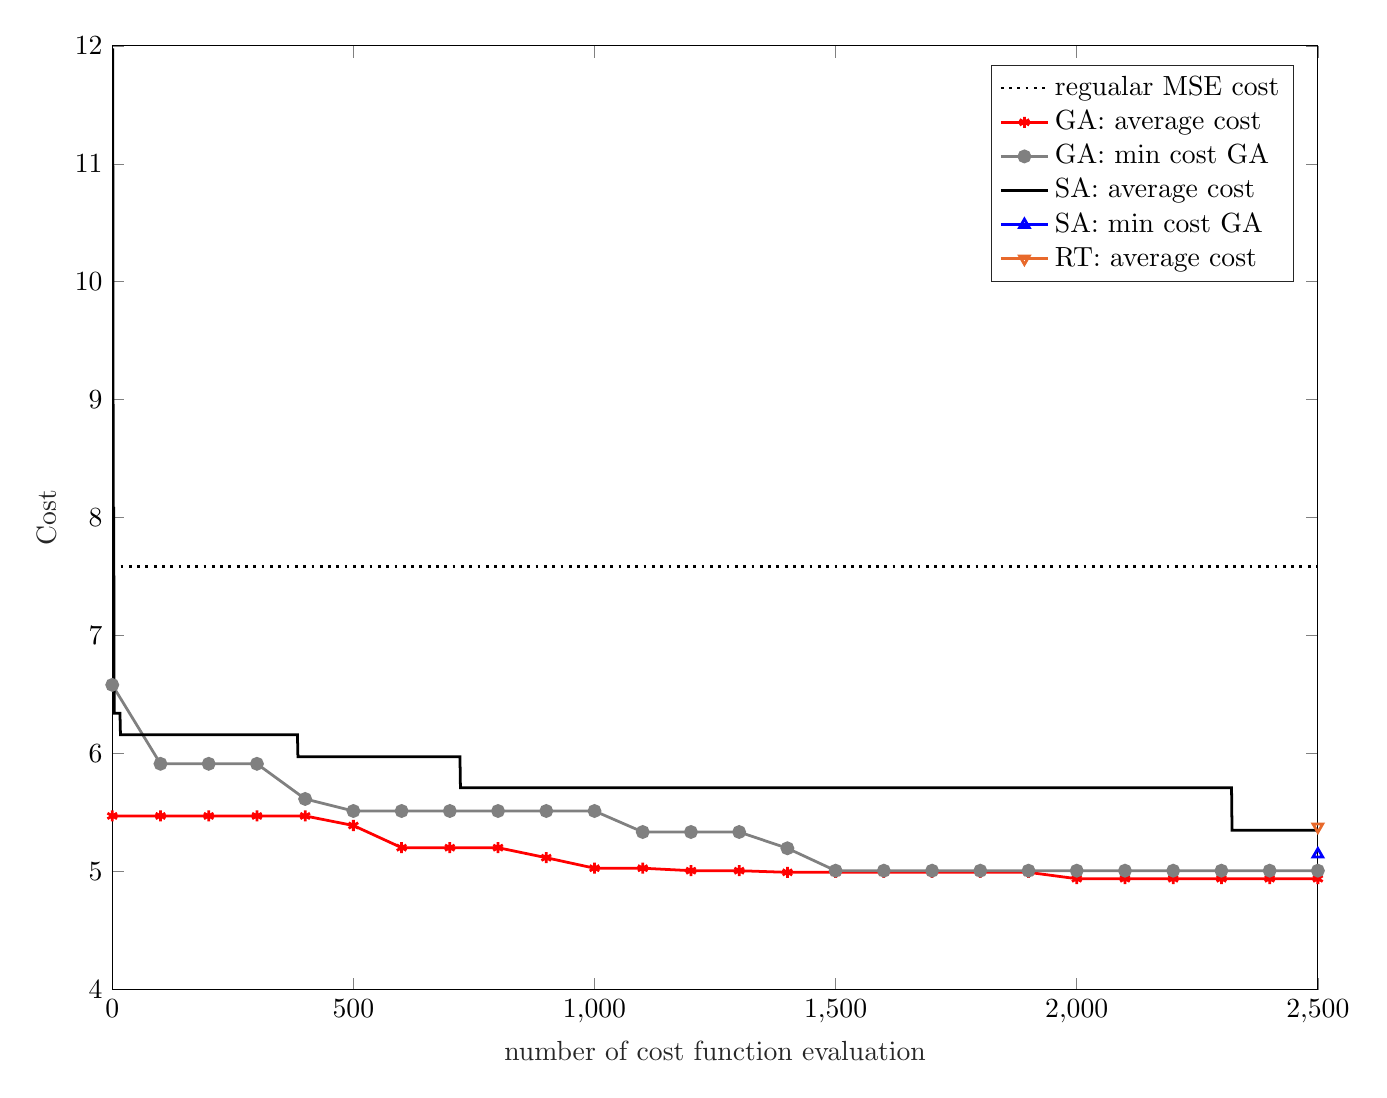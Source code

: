 % This file was created by matlab2tikz.
%
%The latest updates can be retrieved from
%  http://www.mathworks.com/matlabcentral/fileexchange/22022-matlab2tikz-matlab2tikz
%where you can also make suggestions and rate matlab2tikz.
%
\definecolor{mycolor1}{rgb}{0.91,0.41,0.17}%
%
\begin{tikzpicture}

\begin{axis}[%
width=6.028in,
height=4.719in,
at={(1.011in,0.676in)},
scale only axis,
xmin=0,
xmax=2500,
xtick={   0,  500, 1000, 1500, 2000, 2500},
xlabel style={font=\color{white!15!black}},
xlabel={number of cost function evaluation},
ymin=4,
ymax=12,
ylabel style={font=\color{white!15!black}},
ylabel={Cost},
axis background/.style={fill=white},
legend style={legend cell align=left, align=left, draw=white!15!black}
]
\addplot [color=black, dotted, line width=1.0pt]
  table[row sep=crcr]{%
0	7.584\\
100	7.584\\
200	7.584\\
300	7.584\\
400	7.584\\
500	7.584\\
600	7.584\\
700	7.584\\
800	7.584\\
900	7.584\\
1000	7.584\\
1100	7.584\\
1200	7.584\\
1300	7.584\\
1400	7.584\\
1500	7.584\\
1600	7.584\\
1700	7.584\\
1800	7.584\\
1900	7.584\\
2000	7.584\\
2100	7.584\\
2200	7.584\\
2300	7.584\\
2400	7.584\\
2500	7.584\\
};
\addlegendentry{regualar MSE cost}

\addplot [color=red, line width=1.0pt, mark=asterisk, mark options={solid, red}]
  table[row sep=crcr]{%
0	5.472\\
100	5.472\\
200	5.472\\
300	5.472\\
400	5.472\\
500	5.391\\
600	5.203\\
700	5.203\\
800	5.203\\
900	5.118\\
1000	5.029\\
1100	5.029\\
1200	5.008\\
1300	5.008\\
1400	4.994\\
1500	4.994\\
1600	4.994\\
1700	4.994\\
1800	4.994\\
1900	4.994\\
2000	4.94\\
2100	4.94\\
2200	4.94\\
2300	4.94\\
2400	4.94\\
2500	4.94\\
};
\addlegendentry{GA: average cost}

\addplot [color=gray, line width=1.0pt, mark=*, mark options={solid, gray}]
  table[row sep=crcr]{%
0	6.583\\
100	5.914\\
200	5.914\\
300	5.914\\
400	5.616\\
500	5.514\\
600	5.514\\
700	5.514\\
800	5.514\\
900	5.514\\
1000	5.514\\
1100	5.336\\
1200	5.336\\
1300	5.336\\
1400	5.198\\
1500	5.008\\
1600	5.008\\
1700	5.008\\
1800	5.008\\
1900	5.008\\
2000	5.008\\
2100	5.008\\
2200	5.008\\
2300	5.008\\
2400	5.008\\
2500	5.008\\
};
\addlegendentry{GA: min cost GA}

\addplot [color=black, line width=1.0pt]
  table[row sep=crcr]{%
1	11.978\\
2	8.081\\
3	8.081\\
4	6.342\\
5	6.342\\
6	6.342\\
7	6.342\\
8	6.342\\
9	6.342\\
10	6.342\\
11	6.342\\
12	6.342\\
13	6.342\\
14	6.342\\
15	6.342\\
16	6.342\\
17	6.16\\
18	6.16\\
19	6.16\\
20	6.16\\
21	6.16\\
22	6.16\\
23	6.16\\
24	6.16\\
25	6.16\\
26	6.16\\
27	6.16\\
28	6.16\\
29	6.16\\
30	6.16\\
31	6.16\\
32	6.16\\
33	6.16\\
34	6.16\\
35	6.16\\
36	6.16\\
37	6.16\\
38	6.16\\
39	6.16\\
40	6.16\\
41	6.16\\
42	6.16\\
43	6.16\\
44	6.16\\
45	6.16\\
46	6.16\\
47	6.16\\
48	6.16\\
49	6.16\\
50	6.16\\
51	6.16\\
52	6.16\\
53	6.16\\
54	6.16\\
55	6.16\\
56	6.16\\
57	6.16\\
58	6.16\\
59	6.16\\
60	6.16\\
61	6.16\\
62	6.16\\
63	6.16\\
64	6.16\\
65	6.16\\
66	6.16\\
67	6.16\\
68	6.16\\
69	6.16\\
70	6.16\\
71	6.16\\
72	6.16\\
73	6.16\\
74	6.16\\
75	6.16\\
76	6.16\\
77	6.16\\
78	6.16\\
79	6.16\\
80	6.16\\
81	6.16\\
82	6.16\\
83	6.16\\
84	6.16\\
85	6.16\\
86	6.16\\
87	6.16\\
88	6.16\\
89	6.16\\
90	6.16\\
91	6.16\\
92	6.16\\
93	6.16\\
94	6.16\\
95	6.16\\
96	6.16\\
97	6.16\\
98	6.16\\
99	6.16\\
100	6.16\\
101	6.16\\
102	6.16\\
103	6.16\\
104	6.16\\
105	6.16\\
106	6.16\\
107	6.16\\
108	6.16\\
109	6.16\\
110	6.16\\
111	6.16\\
112	6.16\\
113	6.16\\
114	6.16\\
115	6.16\\
116	6.16\\
117	6.16\\
118	6.16\\
119	6.16\\
120	6.16\\
121	6.16\\
122	6.16\\
123	6.16\\
124	6.16\\
125	6.16\\
126	6.16\\
127	6.16\\
128	6.16\\
129	6.16\\
130	6.16\\
131	6.16\\
132	6.16\\
133	6.16\\
134	6.16\\
135	6.16\\
136	6.16\\
137	6.16\\
138	6.16\\
139	6.16\\
140	6.16\\
141	6.16\\
142	6.16\\
143	6.16\\
144	6.16\\
145	6.16\\
146	6.16\\
147	6.16\\
148	6.16\\
149	6.16\\
150	6.16\\
151	6.16\\
152	6.16\\
153	6.16\\
154	6.16\\
155	6.16\\
156	6.16\\
157	6.16\\
158	6.16\\
159	6.16\\
160	6.16\\
161	6.16\\
162	6.16\\
163	6.16\\
164	6.16\\
165	6.16\\
166	6.16\\
167	6.16\\
168	6.16\\
169	6.16\\
170	6.16\\
171	6.16\\
172	6.16\\
173	6.16\\
174	6.16\\
175	6.16\\
176	6.16\\
177	6.16\\
178	6.16\\
179	6.16\\
180	6.16\\
181	6.16\\
182	6.16\\
183	6.16\\
184	6.16\\
185	6.16\\
186	6.16\\
187	6.16\\
188	6.16\\
189	6.16\\
190	6.16\\
191	6.16\\
192	6.16\\
193	6.16\\
194	6.16\\
195	6.16\\
196	6.16\\
197	6.16\\
198	6.16\\
199	6.16\\
200	6.16\\
201	6.16\\
202	6.16\\
203	6.16\\
204	6.16\\
205	6.16\\
206	6.16\\
207	6.16\\
208	6.16\\
209	6.16\\
210	6.16\\
211	6.16\\
212	6.16\\
213	6.16\\
214	6.16\\
215	6.16\\
216	6.16\\
217	6.16\\
218	6.16\\
219	6.16\\
220	6.16\\
221	6.16\\
222	6.16\\
223	6.16\\
224	6.16\\
225	6.16\\
226	6.16\\
227	6.16\\
228	6.16\\
229	6.16\\
230	6.16\\
231	6.16\\
232	6.16\\
233	6.16\\
234	6.16\\
235	6.16\\
236	6.16\\
237	6.16\\
238	6.16\\
239	6.16\\
240	6.16\\
241	6.16\\
242	6.16\\
243	6.16\\
244	6.16\\
245	6.16\\
246	6.16\\
247	6.16\\
248	6.16\\
249	6.16\\
250	6.16\\
251	6.16\\
252	6.16\\
253	6.16\\
254	6.16\\
255	6.16\\
256	6.16\\
257	6.16\\
258	6.16\\
259	6.16\\
260	6.16\\
261	6.16\\
262	6.16\\
263	6.16\\
264	6.16\\
265	6.16\\
266	6.16\\
267	6.16\\
268	6.16\\
269	6.16\\
270	6.16\\
271	6.16\\
272	6.16\\
273	6.16\\
274	6.16\\
275	6.16\\
276	6.16\\
277	6.16\\
278	6.16\\
279	6.16\\
280	6.16\\
281	6.16\\
282	6.16\\
283	6.16\\
284	6.16\\
285	6.16\\
286	6.16\\
287	6.16\\
288	6.16\\
289	6.16\\
290	6.16\\
291	6.16\\
292	6.16\\
293	6.16\\
294	6.16\\
295	6.16\\
296	6.16\\
297	6.16\\
298	6.16\\
299	6.16\\
300	6.16\\
301	6.16\\
302	6.16\\
303	6.16\\
304	6.16\\
305	6.16\\
306	6.16\\
307	6.16\\
308	6.16\\
309	6.16\\
310	6.16\\
311	6.16\\
312	6.16\\
313	6.16\\
314	6.16\\
315	6.16\\
316	6.16\\
317	6.16\\
318	6.16\\
319	6.16\\
320	6.16\\
321	6.16\\
322	6.16\\
323	6.16\\
324	6.16\\
325	6.16\\
326	6.16\\
327	6.16\\
328	6.16\\
329	6.16\\
330	6.16\\
331	6.16\\
332	6.16\\
333	6.16\\
334	6.16\\
335	6.16\\
336	6.16\\
337	6.16\\
338	6.16\\
339	6.16\\
340	6.16\\
341	6.16\\
342	6.16\\
343	6.16\\
344	6.16\\
345	6.16\\
346	6.16\\
347	6.16\\
348	6.16\\
349	6.16\\
350	6.16\\
351	6.16\\
352	6.16\\
353	6.16\\
354	6.16\\
355	6.16\\
356	6.16\\
357	6.16\\
358	6.16\\
359	6.16\\
360	6.16\\
361	6.16\\
362	6.16\\
363	6.16\\
364	6.16\\
365	6.16\\
366	6.16\\
367	6.16\\
368	6.16\\
369	6.16\\
370	6.16\\
371	6.16\\
372	6.16\\
373	6.16\\
374	6.16\\
375	6.16\\
376	6.16\\
377	6.16\\
378	6.16\\
379	6.16\\
380	6.16\\
381	6.16\\
382	6.16\\
383	6.16\\
384	6.16\\
385	5.974\\
386	5.974\\
387	5.974\\
388	5.974\\
389	5.974\\
390	5.974\\
391	5.974\\
392	5.974\\
393	5.974\\
394	5.974\\
395	5.974\\
396	5.974\\
397	5.974\\
398	5.974\\
399	5.974\\
400	5.974\\
401	5.974\\
402	5.974\\
403	5.974\\
404	5.974\\
405	5.974\\
406	5.974\\
407	5.974\\
408	5.974\\
409	5.974\\
410	5.974\\
411	5.974\\
412	5.974\\
413	5.974\\
414	5.974\\
415	5.974\\
416	5.974\\
417	5.974\\
418	5.974\\
419	5.974\\
420	5.974\\
421	5.974\\
422	5.974\\
423	5.974\\
424	5.974\\
425	5.974\\
426	5.974\\
427	5.974\\
428	5.974\\
429	5.974\\
430	5.974\\
431	5.974\\
432	5.974\\
433	5.974\\
434	5.974\\
435	5.974\\
436	5.974\\
437	5.974\\
438	5.974\\
439	5.974\\
440	5.974\\
441	5.974\\
442	5.974\\
443	5.974\\
444	5.974\\
445	5.974\\
446	5.974\\
447	5.974\\
448	5.974\\
449	5.974\\
450	5.974\\
451	5.974\\
452	5.974\\
453	5.974\\
454	5.974\\
455	5.974\\
456	5.974\\
457	5.974\\
458	5.974\\
459	5.974\\
460	5.974\\
461	5.974\\
462	5.974\\
463	5.974\\
464	5.974\\
465	5.974\\
466	5.974\\
467	5.974\\
468	5.974\\
469	5.974\\
470	5.974\\
471	5.974\\
472	5.974\\
473	5.974\\
474	5.974\\
475	5.974\\
476	5.974\\
477	5.974\\
478	5.974\\
479	5.974\\
480	5.974\\
481	5.974\\
482	5.974\\
483	5.974\\
484	5.974\\
485	5.974\\
486	5.974\\
487	5.974\\
488	5.974\\
489	5.974\\
490	5.974\\
491	5.974\\
492	5.974\\
493	5.974\\
494	5.974\\
495	5.974\\
496	5.974\\
497	5.974\\
498	5.974\\
499	5.974\\
500	5.974\\
501	5.974\\
502	5.974\\
503	5.974\\
504	5.974\\
505	5.974\\
506	5.974\\
507	5.974\\
508	5.974\\
509	5.974\\
510	5.974\\
511	5.974\\
512	5.974\\
513	5.974\\
514	5.974\\
515	5.974\\
516	5.974\\
517	5.974\\
518	5.974\\
519	5.974\\
520	5.974\\
521	5.974\\
522	5.974\\
523	5.974\\
524	5.974\\
525	5.974\\
526	5.974\\
527	5.974\\
528	5.974\\
529	5.974\\
530	5.974\\
531	5.974\\
532	5.974\\
533	5.974\\
534	5.974\\
535	5.974\\
536	5.974\\
537	5.974\\
538	5.974\\
539	5.974\\
540	5.974\\
541	5.974\\
542	5.974\\
543	5.974\\
544	5.974\\
545	5.974\\
546	5.974\\
547	5.974\\
548	5.974\\
549	5.974\\
550	5.974\\
551	5.974\\
552	5.974\\
553	5.974\\
554	5.974\\
555	5.974\\
556	5.974\\
557	5.974\\
558	5.974\\
559	5.974\\
560	5.974\\
561	5.974\\
562	5.974\\
563	5.974\\
564	5.974\\
565	5.974\\
566	5.974\\
567	5.974\\
568	5.974\\
569	5.974\\
570	5.974\\
571	5.974\\
572	5.974\\
573	5.974\\
574	5.974\\
575	5.974\\
576	5.974\\
577	5.974\\
578	5.974\\
579	5.974\\
580	5.974\\
581	5.974\\
582	5.974\\
583	5.974\\
584	5.974\\
585	5.974\\
586	5.974\\
587	5.974\\
588	5.974\\
589	5.974\\
590	5.974\\
591	5.974\\
592	5.974\\
593	5.974\\
594	5.974\\
595	5.974\\
596	5.974\\
597	5.974\\
598	5.974\\
599	5.974\\
600	5.974\\
601	5.974\\
602	5.974\\
603	5.974\\
604	5.974\\
605	5.974\\
606	5.974\\
607	5.974\\
608	5.974\\
609	5.974\\
610	5.974\\
611	5.974\\
612	5.974\\
613	5.974\\
614	5.974\\
615	5.974\\
616	5.974\\
617	5.974\\
618	5.974\\
619	5.974\\
620	5.974\\
621	5.974\\
622	5.974\\
623	5.974\\
624	5.974\\
625	5.974\\
626	5.974\\
627	5.974\\
628	5.974\\
629	5.974\\
630	5.974\\
631	5.974\\
632	5.974\\
633	5.974\\
634	5.974\\
635	5.974\\
636	5.974\\
637	5.974\\
638	5.974\\
639	5.974\\
640	5.974\\
641	5.974\\
642	5.974\\
643	5.974\\
644	5.974\\
645	5.974\\
646	5.974\\
647	5.974\\
648	5.974\\
649	5.974\\
650	5.974\\
651	5.974\\
652	5.974\\
653	5.974\\
654	5.974\\
655	5.974\\
656	5.974\\
657	5.974\\
658	5.974\\
659	5.974\\
660	5.974\\
661	5.974\\
662	5.974\\
663	5.974\\
664	5.974\\
665	5.974\\
666	5.974\\
667	5.974\\
668	5.974\\
669	5.974\\
670	5.974\\
671	5.974\\
672	5.974\\
673	5.974\\
674	5.974\\
675	5.974\\
676	5.974\\
677	5.974\\
678	5.974\\
679	5.974\\
680	5.974\\
681	5.974\\
682	5.974\\
683	5.974\\
684	5.974\\
685	5.974\\
686	5.974\\
687	5.974\\
688	5.974\\
689	5.974\\
690	5.974\\
691	5.974\\
692	5.974\\
693	5.974\\
694	5.974\\
695	5.974\\
696	5.974\\
697	5.974\\
698	5.974\\
699	5.974\\
700	5.974\\
701	5.974\\
702	5.974\\
703	5.974\\
704	5.974\\
705	5.974\\
706	5.974\\
707	5.974\\
708	5.974\\
709	5.974\\
710	5.974\\
711	5.974\\
712	5.974\\
713	5.974\\
714	5.974\\
715	5.974\\
716	5.974\\
717	5.974\\
718	5.974\\
719	5.974\\
720	5.974\\
721	5.974\\
722	5.711\\
723	5.711\\
724	5.711\\
725	5.711\\
726	5.711\\
727	5.711\\
728	5.711\\
729	5.711\\
730	5.711\\
731	5.711\\
732	5.711\\
733	5.711\\
734	5.711\\
735	5.711\\
736	5.711\\
737	5.711\\
738	5.711\\
739	5.711\\
740	5.711\\
741	5.711\\
742	5.711\\
743	5.711\\
744	5.711\\
745	5.711\\
746	5.711\\
747	5.711\\
748	5.711\\
749	5.711\\
750	5.711\\
751	5.711\\
752	5.711\\
753	5.711\\
754	5.711\\
755	5.711\\
756	5.711\\
757	5.711\\
758	5.711\\
759	5.711\\
760	5.711\\
761	5.711\\
762	5.711\\
763	5.711\\
764	5.711\\
765	5.711\\
766	5.711\\
767	5.711\\
768	5.711\\
769	5.711\\
770	5.711\\
771	5.711\\
772	5.711\\
773	5.711\\
774	5.711\\
775	5.711\\
776	5.711\\
777	5.711\\
778	5.711\\
779	5.711\\
780	5.711\\
781	5.711\\
782	5.711\\
783	5.711\\
784	5.711\\
785	5.711\\
786	5.711\\
787	5.711\\
788	5.711\\
789	5.711\\
790	5.711\\
791	5.711\\
792	5.711\\
793	5.711\\
794	5.711\\
795	5.711\\
796	5.711\\
797	5.711\\
798	5.711\\
799	5.711\\
800	5.711\\
801	5.711\\
802	5.711\\
803	5.711\\
804	5.711\\
805	5.711\\
806	5.711\\
807	5.711\\
808	5.711\\
809	5.711\\
810	5.711\\
811	5.711\\
812	5.711\\
813	5.711\\
814	5.711\\
815	5.711\\
816	5.711\\
817	5.711\\
818	5.711\\
819	5.711\\
820	5.711\\
821	5.711\\
822	5.711\\
823	5.711\\
824	5.711\\
825	5.711\\
826	5.711\\
827	5.711\\
828	5.711\\
829	5.711\\
830	5.711\\
831	5.711\\
832	5.711\\
833	5.711\\
834	5.711\\
835	5.711\\
836	5.711\\
837	5.711\\
838	5.711\\
839	5.711\\
840	5.711\\
841	5.711\\
842	5.711\\
843	5.711\\
844	5.711\\
845	5.711\\
846	5.711\\
847	5.711\\
848	5.711\\
849	5.711\\
850	5.711\\
851	5.711\\
852	5.711\\
853	5.711\\
854	5.711\\
855	5.711\\
856	5.711\\
857	5.711\\
858	5.711\\
859	5.711\\
860	5.711\\
861	5.711\\
862	5.711\\
863	5.711\\
864	5.711\\
865	5.711\\
866	5.711\\
867	5.711\\
868	5.711\\
869	5.711\\
870	5.711\\
871	5.711\\
872	5.711\\
873	5.711\\
874	5.711\\
875	5.711\\
876	5.711\\
877	5.711\\
878	5.711\\
879	5.711\\
880	5.711\\
881	5.711\\
882	5.711\\
883	5.711\\
884	5.711\\
885	5.711\\
886	5.711\\
887	5.711\\
888	5.711\\
889	5.711\\
890	5.711\\
891	5.711\\
892	5.711\\
893	5.711\\
894	5.711\\
895	5.711\\
896	5.711\\
897	5.711\\
898	5.711\\
899	5.711\\
900	5.711\\
901	5.711\\
902	5.711\\
903	5.711\\
904	5.711\\
905	5.711\\
906	5.711\\
907	5.711\\
908	5.711\\
909	5.711\\
910	5.711\\
911	5.711\\
912	5.711\\
913	5.711\\
914	5.711\\
915	5.711\\
916	5.711\\
917	5.711\\
918	5.711\\
919	5.711\\
920	5.711\\
921	5.711\\
922	5.711\\
923	5.711\\
924	5.711\\
925	5.711\\
926	5.711\\
927	5.711\\
928	5.711\\
929	5.711\\
930	5.711\\
931	5.711\\
932	5.711\\
933	5.711\\
934	5.711\\
935	5.711\\
936	5.711\\
937	5.711\\
938	5.711\\
939	5.711\\
940	5.711\\
941	5.711\\
942	5.711\\
943	5.711\\
944	5.711\\
945	5.711\\
946	5.711\\
947	5.711\\
948	5.711\\
949	5.711\\
950	5.711\\
951	5.711\\
952	5.711\\
953	5.711\\
954	5.711\\
955	5.711\\
956	5.711\\
957	5.711\\
958	5.711\\
959	5.711\\
960	5.711\\
961	5.711\\
962	5.711\\
963	5.711\\
964	5.711\\
965	5.711\\
966	5.711\\
967	5.711\\
968	5.711\\
969	5.711\\
970	5.711\\
971	5.711\\
972	5.711\\
973	5.711\\
974	5.711\\
975	5.711\\
976	5.711\\
977	5.711\\
978	5.711\\
979	5.711\\
980	5.711\\
981	5.711\\
982	5.711\\
983	5.711\\
984	5.711\\
985	5.711\\
986	5.711\\
987	5.711\\
988	5.711\\
989	5.711\\
990	5.711\\
991	5.711\\
992	5.711\\
993	5.711\\
994	5.711\\
995	5.711\\
996	5.711\\
997	5.711\\
998	5.711\\
999	5.711\\
1000	5.711\\
1001	5.711\\
1002	5.711\\
1003	5.711\\
1004	5.711\\
1005	5.711\\
1006	5.711\\
1007	5.711\\
1008	5.711\\
1009	5.711\\
1010	5.711\\
1011	5.711\\
1012	5.711\\
1013	5.711\\
1014	5.711\\
1015	5.711\\
1016	5.711\\
1017	5.711\\
1018	5.711\\
1019	5.711\\
1020	5.711\\
1021	5.711\\
1022	5.711\\
1023	5.711\\
1024	5.711\\
1025	5.711\\
1026	5.711\\
1027	5.711\\
1028	5.711\\
1029	5.711\\
1030	5.711\\
1031	5.711\\
1032	5.711\\
1033	5.711\\
1034	5.711\\
1035	5.711\\
1036	5.711\\
1037	5.711\\
1038	5.711\\
1039	5.711\\
1040	5.711\\
1041	5.711\\
1042	5.711\\
1043	5.711\\
1044	5.711\\
1045	5.711\\
1046	5.711\\
1047	5.711\\
1048	5.711\\
1049	5.711\\
1050	5.711\\
1051	5.711\\
1052	5.711\\
1053	5.711\\
1054	5.711\\
1055	5.711\\
1056	5.711\\
1057	5.711\\
1058	5.711\\
1059	5.711\\
1060	5.711\\
1061	5.711\\
1062	5.711\\
1063	5.711\\
1064	5.711\\
1065	5.711\\
1066	5.711\\
1067	5.711\\
1068	5.711\\
1069	5.711\\
1070	5.711\\
1071	5.711\\
1072	5.711\\
1073	5.711\\
1074	5.711\\
1075	5.711\\
1076	5.711\\
1077	5.711\\
1078	5.711\\
1079	5.711\\
1080	5.711\\
1081	5.711\\
1082	5.711\\
1083	5.711\\
1084	5.711\\
1085	5.711\\
1086	5.711\\
1087	5.711\\
1088	5.711\\
1089	5.711\\
1090	5.711\\
1091	5.711\\
1092	5.711\\
1093	5.711\\
1094	5.711\\
1095	5.711\\
1096	5.711\\
1097	5.711\\
1098	5.711\\
1099	5.711\\
1100	5.711\\
1101	5.711\\
1102	5.711\\
1103	5.711\\
1104	5.711\\
1105	5.711\\
1106	5.711\\
1107	5.711\\
1108	5.711\\
1109	5.711\\
1110	5.711\\
1111	5.711\\
1112	5.711\\
1113	5.711\\
1114	5.711\\
1115	5.711\\
1116	5.711\\
1117	5.711\\
1118	5.711\\
1119	5.711\\
1120	5.711\\
1121	5.711\\
1122	5.711\\
1123	5.711\\
1124	5.711\\
1125	5.711\\
1126	5.711\\
1127	5.711\\
1128	5.711\\
1129	5.711\\
1130	5.711\\
1131	5.711\\
1132	5.711\\
1133	5.711\\
1134	5.711\\
1135	5.711\\
1136	5.711\\
1137	5.711\\
1138	5.711\\
1139	5.711\\
1140	5.711\\
1141	5.711\\
1142	5.711\\
1143	5.711\\
1144	5.711\\
1145	5.711\\
1146	5.711\\
1147	5.711\\
1148	5.711\\
1149	5.711\\
1150	5.711\\
1151	5.711\\
1152	5.711\\
1153	5.711\\
1154	5.711\\
1155	5.711\\
1156	5.711\\
1157	5.711\\
1158	5.711\\
1159	5.711\\
1160	5.711\\
1161	5.711\\
1162	5.711\\
1163	5.711\\
1164	5.711\\
1165	5.711\\
1166	5.711\\
1167	5.711\\
1168	5.711\\
1169	5.711\\
1170	5.711\\
1171	5.711\\
1172	5.711\\
1173	5.711\\
1174	5.711\\
1175	5.711\\
1176	5.711\\
1177	5.711\\
1178	5.711\\
1179	5.711\\
1180	5.711\\
1181	5.711\\
1182	5.711\\
1183	5.711\\
1184	5.711\\
1185	5.711\\
1186	5.711\\
1187	5.711\\
1188	5.711\\
1189	5.711\\
1190	5.711\\
1191	5.711\\
1192	5.711\\
1193	5.711\\
1194	5.711\\
1195	5.711\\
1196	5.711\\
1197	5.711\\
1198	5.711\\
1199	5.711\\
1200	5.711\\
1201	5.711\\
1202	5.711\\
1203	5.711\\
1204	5.711\\
1205	5.711\\
1206	5.711\\
1207	5.711\\
1208	5.711\\
1209	5.711\\
1210	5.711\\
1211	5.711\\
1212	5.711\\
1213	5.711\\
1214	5.711\\
1215	5.711\\
1216	5.711\\
1217	5.711\\
1218	5.711\\
1219	5.711\\
1220	5.711\\
1221	5.711\\
1222	5.711\\
1223	5.711\\
1224	5.711\\
1225	5.711\\
1226	5.711\\
1227	5.711\\
1228	5.711\\
1229	5.711\\
1230	5.711\\
1231	5.711\\
1232	5.711\\
1233	5.711\\
1234	5.711\\
1235	5.711\\
1236	5.711\\
1237	5.711\\
1238	5.711\\
1239	5.711\\
1240	5.711\\
1241	5.711\\
1242	5.711\\
1243	5.711\\
1244	5.711\\
1245	5.711\\
1246	5.711\\
1247	5.711\\
1248	5.711\\
1249	5.711\\
1250	5.711\\
1251	5.711\\
1252	5.711\\
1253	5.711\\
1254	5.711\\
1255	5.711\\
1256	5.711\\
1257	5.711\\
1258	5.711\\
1259	5.711\\
1260	5.711\\
1261	5.711\\
1262	5.711\\
1263	5.711\\
1264	5.711\\
1265	5.711\\
1266	5.711\\
1267	5.711\\
1268	5.711\\
1269	5.711\\
1270	5.711\\
1271	5.711\\
1272	5.711\\
1273	5.711\\
1274	5.711\\
1275	5.711\\
1276	5.711\\
1277	5.711\\
1278	5.711\\
1279	5.711\\
1280	5.711\\
1281	5.711\\
1282	5.711\\
1283	5.711\\
1284	5.711\\
1285	5.711\\
1286	5.711\\
1287	5.711\\
1288	5.711\\
1289	5.711\\
1290	5.711\\
1291	5.711\\
1292	5.711\\
1293	5.711\\
1294	5.711\\
1295	5.711\\
1296	5.711\\
1297	5.711\\
1298	5.711\\
1299	5.711\\
1300	5.711\\
1301	5.711\\
1302	5.711\\
1303	5.711\\
1304	5.711\\
1305	5.711\\
1306	5.711\\
1307	5.711\\
1308	5.711\\
1309	5.711\\
1310	5.711\\
1311	5.711\\
1312	5.711\\
1313	5.711\\
1314	5.711\\
1315	5.711\\
1316	5.711\\
1317	5.711\\
1318	5.711\\
1319	5.711\\
1320	5.711\\
1321	5.711\\
1322	5.711\\
1323	5.711\\
1324	5.711\\
1325	5.711\\
1326	5.711\\
1327	5.711\\
1328	5.711\\
1329	5.711\\
1330	5.711\\
1331	5.711\\
1332	5.711\\
1333	5.711\\
1334	5.711\\
1335	5.711\\
1336	5.711\\
1337	5.711\\
1338	5.711\\
1339	5.711\\
1340	5.711\\
1341	5.711\\
1342	5.711\\
1343	5.711\\
1344	5.711\\
1345	5.711\\
1346	5.711\\
1347	5.711\\
1348	5.711\\
1349	5.711\\
1350	5.711\\
1351	5.711\\
1352	5.711\\
1353	5.711\\
1354	5.711\\
1355	5.711\\
1356	5.711\\
1357	5.711\\
1358	5.711\\
1359	5.711\\
1360	5.711\\
1361	5.711\\
1362	5.711\\
1363	5.711\\
1364	5.711\\
1365	5.711\\
1366	5.711\\
1367	5.711\\
1368	5.711\\
1369	5.711\\
1370	5.711\\
1371	5.711\\
1372	5.711\\
1373	5.711\\
1374	5.711\\
1375	5.711\\
1376	5.711\\
1377	5.711\\
1378	5.711\\
1379	5.711\\
1380	5.711\\
1381	5.711\\
1382	5.711\\
1383	5.711\\
1384	5.711\\
1385	5.711\\
1386	5.711\\
1387	5.711\\
1388	5.711\\
1389	5.711\\
1390	5.711\\
1391	5.711\\
1392	5.711\\
1393	5.711\\
1394	5.711\\
1395	5.711\\
1396	5.711\\
1397	5.711\\
1398	5.711\\
1399	5.711\\
1400	5.711\\
1401	5.711\\
1402	5.711\\
1403	5.711\\
1404	5.711\\
1405	5.711\\
1406	5.711\\
1407	5.711\\
1408	5.711\\
1409	5.711\\
1410	5.711\\
1411	5.711\\
1412	5.711\\
1413	5.711\\
1414	5.711\\
1415	5.711\\
1416	5.711\\
1417	5.711\\
1418	5.711\\
1419	5.711\\
1420	5.711\\
1421	5.711\\
1422	5.711\\
1423	5.711\\
1424	5.711\\
1425	5.711\\
1426	5.711\\
1427	5.711\\
1428	5.711\\
1429	5.711\\
1430	5.711\\
1431	5.711\\
1432	5.711\\
1433	5.711\\
1434	5.711\\
1435	5.711\\
1436	5.711\\
1437	5.711\\
1438	5.711\\
1439	5.711\\
1440	5.711\\
1441	5.711\\
1442	5.711\\
1443	5.711\\
1444	5.711\\
1445	5.711\\
1446	5.711\\
1447	5.711\\
1448	5.711\\
1449	5.711\\
1450	5.711\\
1451	5.711\\
1452	5.711\\
1453	5.711\\
1454	5.711\\
1455	5.711\\
1456	5.711\\
1457	5.711\\
1458	5.711\\
1459	5.711\\
1460	5.711\\
1461	5.711\\
1462	5.711\\
1463	5.711\\
1464	5.711\\
1465	5.711\\
1466	5.711\\
1467	5.711\\
1468	5.711\\
1469	5.711\\
1470	5.711\\
1471	5.711\\
1472	5.711\\
1473	5.711\\
1474	5.711\\
1475	5.711\\
1476	5.711\\
1477	5.711\\
1478	5.711\\
1479	5.711\\
1480	5.711\\
1481	5.711\\
1482	5.711\\
1483	5.711\\
1484	5.711\\
1485	5.711\\
1486	5.711\\
1487	5.711\\
1488	5.711\\
1489	5.711\\
1490	5.711\\
1491	5.711\\
1492	5.711\\
1493	5.711\\
1494	5.711\\
1495	5.711\\
1496	5.711\\
1497	5.711\\
1498	5.711\\
1499	5.711\\
1500	5.711\\
1501	5.711\\
1502	5.711\\
1503	5.711\\
1504	5.711\\
1505	5.711\\
1506	5.711\\
1507	5.711\\
1508	5.711\\
1509	5.711\\
1510	5.711\\
1511	5.711\\
1512	5.711\\
1513	5.711\\
1514	5.711\\
1515	5.711\\
1516	5.711\\
1517	5.711\\
1518	5.711\\
1519	5.711\\
1520	5.711\\
1521	5.711\\
1522	5.711\\
1523	5.711\\
1524	5.711\\
1525	5.711\\
1526	5.711\\
1527	5.711\\
1528	5.711\\
1529	5.711\\
1530	5.711\\
1531	5.711\\
1532	5.711\\
1533	5.711\\
1534	5.711\\
1535	5.711\\
1536	5.711\\
1537	5.711\\
1538	5.711\\
1539	5.711\\
1540	5.711\\
1541	5.711\\
1542	5.711\\
1543	5.711\\
1544	5.711\\
1545	5.711\\
1546	5.711\\
1547	5.711\\
1548	5.711\\
1549	5.711\\
1550	5.711\\
1551	5.711\\
1552	5.711\\
1553	5.711\\
1554	5.711\\
1555	5.711\\
1556	5.711\\
1557	5.711\\
1558	5.711\\
1559	5.711\\
1560	5.711\\
1561	5.711\\
1562	5.711\\
1563	5.711\\
1564	5.711\\
1565	5.711\\
1566	5.711\\
1567	5.711\\
1568	5.711\\
1569	5.711\\
1570	5.711\\
1571	5.711\\
1572	5.711\\
1573	5.711\\
1574	5.711\\
1575	5.711\\
1576	5.711\\
1577	5.711\\
1578	5.711\\
1579	5.711\\
1580	5.711\\
1581	5.711\\
1582	5.711\\
1583	5.711\\
1584	5.711\\
1585	5.711\\
1586	5.711\\
1587	5.711\\
1588	5.711\\
1589	5.711\\
1590	5.711\\
1591	5.711\\
1592	5.711\\
1593	5.711\\
1594	5.711\\
1595	5.711\\
1596	5.711\\
1597	5.711\\
1598	5.711\\
1599	5.711\\
1600	5.711\\
1601	5.711\\
1602	5.711\\
1603	5.711\\
1604	5.711\\
1605	5.711\\
1606	5.711\\
1607	5.711\\
1608	5.711\\
1609	5.711\\
1610	5.711\\
1611	5.711\\
1612	5.711\\
1613	5.711\\
1614	5.711\\
1615	5.711\\
1616	5.711\\
1617	5.711\\
1618	5.711\\
1619	5.711\\
1620	5.711\\
1621	5.711\\
1622	5.711\\
1623	5.711\\
1624	5.711\\
1625	5.711\\
1626	5.711\\
1627	5.711\\
1628	5.711\\
1629	5.711\\
1630	5.711\\
1631	5.711\\
1632	5.711\\
1633	5.711\\
1634	5.711\\
1635	5.711\\
1636	5.711\\
1637	5.711\\
1638	5.711\\
1639	5.711\\
1640	5.711\\
1641	5.711\\
1642	5.711\\
1643	5.711\\
1644	5.711\\
1645	5.711\\
1646	5.711\\
1647	5.711\\
1648	5.711\\
1649	5.711\\
1650	5.711\\
1651	5.711\\
1652	5.711\\
1653	5.711\\
1654	5.711\\
1655	5.711\\
1656	5.711\\
1657	5.711\\
1658	5.711\\
1659	5.711\\
1660	5.711\\
1661	5.711\\
1662	5.711\\
1663	5.711\\
1664	5.711\\
1665	5.711\\
1666	5.711\\
1667	5.711\\
1668	5.711\\
1669	5.711\\
1670	5.711\\
1671	5.711\\
1672	5.711\\
1673	5.711\\
1674	5.711\\
1675	5.711\\
1676	5.711\\
1677	5.711\\
1678	5.711\\
1679	5.711\\
1680	5.711\\
1681	5.711\\
1682	5.711\\
1683	5.711\\
1684	5.711\\
1685	5.711\\
1686	5.711\\
1687	5.711\\
1688	5.711\\
1689	5.711\\
1690	5.711\\
1691	5.711\\
1692	5.711\\
1693	5.711\\
1694	5.711\\
1695	5.711\\
1696	5.711\\
1697	5.711\\
1698	5.711\\
1699	5.711\\
1700	5.711\\
1701	5.711\\
1702	5.711\\
1703	5.711\\
1704	5.711\\
1705	5.711\\
1706	5.711\\
1707	5.711\\
1708	5.711\\
1709	5.711\\
1710	5.711\\
1711	5.711\\
1712	5.711\\
1713	5.711\\
1714	5.711\\
1715	5.711\\
1716	5.711\\
1717	5.711\\
1718	5.711\\
1719	5.711\\
1720	5.711\\
1721	5.711\\
1722	5.711\\
1723	5.711\\
1724	5.711\\
1725	5.711\\
1726	5.711\\
1727	5.711\\
1728	5.711\\
1729	5.711\\
1730	5.711\\
1731	5.711\\
1732	5.711\\
1733	5.711\\
1734	5.711\\
1735	5.711\\
1736	5.711\\
1737	5.711\\
1738	5.711\\
1739	5.711\\
1740	5.711\\
1741	5.711\\
1742	5.711\\
1743	5.711\\
1744	5.711\\
1745	5.711\\
1746	5.711\\
1747	5.711\\
1748	5.711\\
1749	5.711\\
1750	5.711\\
1751	5.711\\
1752	5.711\\
1753	5.711\\
1754	5.711\\
1755	5.711\\
1756	5.711\\
1757	5.711\\
1758	5.711\\
1759	5.711\\
1760	5.711\\
1761	5.711\\
1762	5.711\\
1763	5.711\\
1764	5.711\\
1765	5.711\\
1766	5.711\\
1767	5.711\\
1768	5.711\\
1769	5.711\\
1770	5.711\\
1771	5.711\\
1772	5.711\\
1773	5.711\\
1774	5.711\\
1775	5.711\\
1776	5.711\\
1777	5.711\\
1778	5.711\\
1779	5.711\\
1780	5.711\\
1781	5.711\\
1782	5.711\\
1783	5.711\\
1784	5.711\\
1785	5.711\\
1786	5.711\\
1787	5.711\\
1788	5.711\\
1789	5.711\\
1790	5.711\\
1791	5.711\\
1792	5.711\\
1793	5.711\\
1794	5.711\\
1795	5.711\\
1796	5.711\\
1797	5.711\\
1798	5.711\\
1799	5.711\\
1800	5.711\\
1801	5.711\\
1802	5.711\\
1803	5.711\\
1804	5.711\\
1805	5.711\\
1806	5.711\\
1807	5.711\\
1808	5.711\\
1809	5.711\\
1810	5.711\\
1811	5.711\\
1812	5.711\\
1813	5.711\\
1814	5.711\\
1815	5.711\\
1816	5.711\\
1817	5.711\\
1818	5.711\\
1819	5.711\\
1820	5.711\\
1821	5.711\\
1822	5.711\\
1823	5.711\\
1824	5.711\\
1825	5.711\\
1826	5.711\\
1827	5.711\\
1828	5.711\\
1829	5.711\\
1830	5.711\\
1831	5.711\\
1832	5.711\\
1833	5.711\\
1834	5.711\\
1835	5.711\\
1836	5.711\\
1837	5.711\\
1838	5.711\\
1839	5.711\\
1840	5.711\\
1841	5.711\\
1842	5.711\\
1843	5.711\\
1844	5.711\\
1845	5.711\\
1846	5.711\\
1847	5.711\\
1848	5.711\\
1849	5.711\\
1850	5.711\\
1851	5.711\\
1852	5.711\\
1853	5.711\\
1854	5.711\\
1855	5.711\\
1856	5.711\\
1857	5.711\\
1858	5.711\\
1859	5.711\\
1860	5.711\\
1861	5.711\\
1862	5.711\\
1863	5.711\\
1864	5.711\\
1865	5.711\\
1866	5.711\\
1867	5.711\\
1868	5.711\\
1869	5.711\\
1870	5.711\\
1871	5.711\\
1872	5.711\\
1873	5.711\\
1874	5.711\\
1875	5.711\\
1876	5.711\\
1877	5.711\\
1878	5.711\\
1879	5.711\\
1880	5.711\\
1881	5.711\\
1882	5.711\\
1883	5.711\\
1884	5.711\\
1885	5.711\\
1886	5.711\\
1887	5.711\\
1888	5.711\\
1889	5.711\\
1890	5.711\\
1891	5.711\\
1892	5.711\\
1893	5.711\\
1894	5.711\\
1895	5.711\\
1896	5.711\\
1897	5.711\\
1898	5.711\\
1899	5.711\\
1900	5.711\\
1901	5.711\\
1902	5.711\\
1903	5.711\\
1904	5.711\\
1905	5.711\\
1906	5.711\\
1907	5.711\\
1908	5.711\\
1909	5.711\\
1910	5.711\\
1911	5.711\\
1912	5.711\\
1913	5.711\\
1914	5.711\\
1915	5.711\\
1916	5.711\\
1917	5.711\\
1918	5.711\\
1919	5.711\\
1920	5.711\\
1921	5.711\\
1922	5.711\\
1923	5.711\\
1924	5.711\\
1925	5.711\\
1926	5.711\\
1927	5.711\\
1928	5.711\\
1929	5.711\\
1930	5.711\\
1931	5.711\\
1932	5.711\\
1933	5.711\\
1934	5.711\\
1935	5.711\\
1936	5.711\\
1937	5.711\\
1938	5.711\\
1939	5.711\\
1940	5.711\\
1941	5.711\\
1942	5.711\\
1943	5.711\\
1944	5.711\\
1945	5.711\\
1946	5.711\\
1947	5.711\\
1948	5.711\\
1949	5.711\\
1950	5.711\\
1951	5.711\\
1952	5.711\\
1953	5.711\\
1954	5.711\\
1955	5.711\\
1956	5.711\\
1957	5.711\\
1958	5.711\\
1959	5.711\\
1960	5.711\\
1961	5.711\\
1962	5.711\\
1963	5.711\\
1964	5.711\\
1965	5.711\\
1966	5.711\\
1967	5.711\\
1968	5.711\\
1969	5.711\\
1970	5.711\\
1971	5.711\\
1972	5.711\\
1973	5.711\\
1974	5.711\\
1975	5.711\\
1976	5.711\\
1977	5.711\\
1978	5.711\\
1979	5.711\\
1980	5.711\\
1981	5.711\\
1982	5.711\\
1983	5.711\\
1984	5.711\\
1985	5.711\\
1986	5.711\\
1987	5.711\\
1988	5.711\\
1989	5.711\\
1990	5.711\\
1991	5.711\\
1992	5.711\\
1993	5.711\\
1994	5.711\\
1995	5.711\\
1996	5.711\\
1997	5.711\\
1998	5.711\\
1999	5.711\\
2000	5.711\\
2001	5.711\\
2002	5.711\\
2003	5.711\\
2004	5.711\\
2005	5.711\\
2006	5.711\\
2007	5.711\\
2008	5.711\\
2009	5.711\\
2010	5.711\\
2011	5.711\\
2012	5.711\\
2013	5.711\\
2014	5.711\\
2015	5.711\\
2016	5.711\\
2017	5.711\\
2018	5.711\\
2019	5.711\\
2020	5.711\\
2021	5.711\\
2022	5.711\\
2023	5.711\\
2024	5.711\\
2025	5.711\\
2026	5.711\\
2027	5.711\\
2028	5.711\\
2029	5.711\\
2030	5.711\\
2031	5.711\\
2032	5.711\\
2033	5.711\\
2034	5.711\\
2035	5.711\\
2036	5.711\\
2037	5.711\\
2038	5.711\\
2039	5.711\\
2040	5.711\\
2041	5.711\\
2042	5.711\\
2043	5.711\\
2044	5.711\\
2045	5.711\\
2046	5.711\\
2047	5.711\\
2048	5.711\\
2049	5.711\\
2050	5.711\\
2051	5.711\\
2052	5.711\\
2053	5.711\\
2054	5.711\\
2055	5.711\\
2056	5.711\\
2057	5.711\\
2058	5.711\\
2059	5.711\\
2060	5.711\\
2061	5.711\\
2062	5.711\\
2063	5.711\\
2064	5.711\\
2065	5.711\\
2066	5.711\\
2067	5.711\\
2068	5.711\\
2069	5.711\\
2070	5.711\\
2071	5.711\\
2072	5.711\\
2073	5.711\\
2074	5.711\\
2075	5.711\\
2076	5.711\\
2077	5.711\\
2078	5.711\\
2079	5.711\\
2080	5.711\\
2081	5.711\\
2082	5.711\\
2083	5.711\\
2084	5.711\\
2085	5.711\\
2086	5.711\\
2087	5.711\\
2088	5.711\\
2089	5.711\\
2090	5.711\\
2091	5.711\\
2092	5.711\\
2093	5.711\\
2094	5.711\\
2095	5.711\\
2096	5.711\\
2097	5.711\\
2098	5.711\\
2099	5.711\\
2100	5.711\\
2101	5.711\\
2102	5.711\\
2103	5.711\\
2104	5.711\\
2105	5.711\\
2106	5.711\\
2107	5.711\\
2108	5.711\\
2109	5.711\\
2110	5.711\\
2111	5.711\\
2112	5.711\\
2113	5.711\\
2114	5.711\\
2115	5.711\\
2116	5.711\\
2117	5.711\\
2118	5.711\\
2119	5.711\\
2120	5.711\\
2121	5.711\\
2122	5.711\\
2123	5.711\\
2124	5.711\\
2125	5.711\\
2126	5.711\\
2127	5.711\\
2128	5.711\\
2129	5.711\\
2130	5.711\\
2131	5.711\\
2132	5.711\\
2133	5.711\\
2134	5.711\\
2135	5.711\\
2136	5.711\\
2137	5.711\\
2138	5.711\\
2139	5.711\\
2140	5.711\\
2141	5.711\\
2142	5.711\\
2143	5.711\\
2144	5.711\\
2145	5.711\\
2146	5.711\\
2147	5.711\\
2148	5.711\\
2149	5.711\\
2150	5.711\\
2151	5.711\\
2152	5.711\\
2153	5.711\\
2154	5.711\\
2155	5.711\\
2156	5.711\\
2157	5.711\\
2158	5.711\\
2159	5.711\\
2160	5.711\\
2161	5.711\\
2162	5.711\\
2163	5.711\\
2164	5.711\\
2165	5.711\\
2166	5.711\\
2167	5.711\\
2168	5.711\\
2169	5.711\\
2170	5.711\\
2171	5.711\\
2172	5.711\\
2173	5.711\\
2174	5.711\\
2175	5.711\\
2176	5.711\\
2177	5.711\\
2178	5.711\\
2179	5.711\\
2180	5.711\\
2181	5.711\\
2182	5.711\\
2183	5.711\\
2184	5.711\\
2185	5.711\\
2186	5.711\\
2187	5.711\\
2188	5.711\\
2189	5.711\\
2190	5.711\\
2191	5.711\\
2192	5.711\\
2193	5.711\\
2194	5.711\\
2195	5.711\\
2196	5.711\\
2197	5.711\\
2198	5.711\\
2199	5.711\\
2200	5.711\\
2201	5.711\\
2202	5.711\\
2203	5.711\\
2204	5.711\\
2205	5.711\\
2206	5.711\\
2207	5.711\\
2208	5.711\\
2209	5.711\\
2210	5.711\\
2211	5.711\\
2212	5.711\\
2213	5.711\\
2214	5.711\\
2215	5.711\\
2216	5.711\\
2217	5.711\\
2218	5.711\\
2219	5.711\\
2220	5.711\\
2221	5.711\\
2222	5.711\\
2223	5.711\\
2224	5.711\\
2225	5.711\\
2226	5.711\\
2227	5.711\\
2228	5.711\\
2229	5.711\\
2230	5.711\\
2231	5.711\\
2232	5.711\\
2233	5.711\\
2234	5.711\\
2235	5.711\\
2236	5.711\\
2237	5.711\\
2238	5.711\\
2239	5.711\\
2240	5.711\\
2241	5.711\\
2242	5.711\\
2243	5.711\\
2244	5.711\\
2245	5.711\\
2246	5.711\\
2247	5.711\\
2248	5.711\\
2249	5.711\\
2250	5.711\\
2251	5.711\\
2252	5.711\\
2253	5.711\\
2254	5.711\\
2255	5.711\\
2256	5.711\\
2257	5.711\\
2258	5.711\\
2259	5.711\\
2260	5.711\\
2261	5.711\\
2262	5.711\\
2263	5.711\\
2264	5.711\\
2265	5.711\\
2266	5.711\\
2267	5.711\\
2268	5.711\\
2269	5.711\\
2270	5.711\\
2271	5.711\\
2272	5.711\\
2273	5.711\\
2274	5.711\\
2275	5.711\\
2276	5.711\\
2277	5.711\\
2278	5.711\\
2279	5.711\\
2280	5.711\\
2281	5.711\\
2282	5.711\\
2283	5.711\\
2284	5.711\\
2285	5.711\\
2286	5.711\\
2287	5.711\\
2288	5.711\\
2289	5.711\\
2290	5.711\\
2291	5.711\\
2292	5.711\\
2293	5.711\\
2294	5.711\\
2295	5.711\\
2296	5.711\\
2297	5.711\\
2298	5.711\\
2299	5.711\\
2300	5.711\\
2301	5.711\\
2302	5.711\\
2303	5.711\\
2304	5.711\\
2305	5.711\\
2306	5.711\\
2307	5.711\\
2308	5.711\\
2309	5.711\\
2310	5.711\\
2311	5.711\\
2312	5.711\\
2313	5.711\\
2314	5.711\\
2315	5.711\\
2316	5.711\\
2317	5.711\\
2318	5.711\\
2319	5.711\\
2320	5.711\\
2321	5.711\\
2322	5.351\\
2323	5.351\\
2324	5.351\\
2325	5.351\\
2326	5.351\\
2327	5.351\\
2328	5.351\\
2329	5.351\\
2330	5.351\\
2331	5.351\\
2332	5.351\\
2333	5.351\\
2334	5.351\\
2335	5.351\\
2336	5.351\\
2337	5.351\\
2338	5.351\\
2339	5.351\\
2340	5.351\\
2341	5.351\\
2342	5.351\\
2343	5.351\\
2344	5.351\\
2345	5.351\\
2346	5.351\\
2347	5.351\\
2348	5.351\\
2349	5.351\\
2350	5.351\\
2351	5.351\\
2352	5.351\\
2353	5.351\\
2354	5.351\\
2355	5.351\\
2356	5.351\\
2357	5.351\\
2358	5.351\\
2359	5.351\\
2360	5.351\\
2361	5.351\\
2362	5.351\\
2363	5.351\\
2364	5.351\\
2365	5.351\\
2366	5.351\\
2367	5.351\\
2368	5.351\\
2369	5.351\\
2370	5.351\\
2371	5.351\\
2372	5.351\\
2373	5.351\\
2374	5.351\\
2375	5.351\\
2376	5.351\\
2377	5.351\\
2378	5.351\\
2379	5.351\\
2380	5.351\\
2381	5.351\\
2382	5.351\\
2383	5.351\\
2384	5.351\\
2385	5.351\\
2386	5.351\\
2387	5.351\\
2388	5.351\\
2389	5.351\\
2390	5.351\\
2391	5.351\\
2392	5.351\\
2393	5.351\\
2394	5.351\\
2395	5.351\\
2396	5.351\\
2397	5.351\\
2398	5.351\\
2399	5.351\\
2400	5.351\\
2401	5.351\\
2402	5.351\\
2403	5.351\\
2404	5.351\\
2405	5.351\\
2406	5.351\\
2407	5.351\\
2408	5.351\\
2409	5.351\\
2410	5.351\\
2411	5.351\\
2412	5.351\\
2413	5.351\\
2414	5.351\\
2415	5.351\\
2416	5.351\\
2417	5.351\\
2418	5.351\\
2419	5.351\\
2420	5.351\\
2421	5.351\\
2422	5.351\\
2423	5.351\\
2424	5.351\\
2425	5.351\\
2426	5.351\\
2427	5.351\\
2428	5.351\\
2429	5.351\\
2430	5.351\\
2431	5.351\\
2432	5.351\\
2433	5.351\\
2434	5.351\\
2435	5.351\\
2436	5.351\\
2437	5.351\\
2438	5.351\\
2439	5.351\\
2440	5.351\\
2441	5.351\\
2442	5.351\\
2443	5.351\\
2444	5.351\\
2445	5.351\\
2446	5.351\\
2447	5.351\\
2448	5.351\\
2449	5.351\\
2450	5.351\\
2451	5.351\\
2452	5.351\\
2453	5.351\\
2454	5.351\\
2455	5.351\\
2456	5.351\\
2457	5.351\\
2458	5.351\\
2459	5.351\\
2460	5.351\\
2461	5.351\\
2462	5.351\\
2463	5.351\\
2464	5.351\\
2465	5.351\\
2466	5.351\\
2467	5.351\\
2468	5.351\\
2469	5.351\\
2470	5.351\\
2471	5.351\\
2472	5.351\\
2473	5.351\\
2474	5.351\\
2475	5.351\\
2476	5.351\\
2477	5.351\\
2478	5.351\\
2479	5.351\\
2480	5.351\\
2481	5.351\\
2482	5.351\\
2483	5.351\\
2484	5.351\\
2485	5.351\\
2486	5.351\\
2487	5.351\\
2488	5.351\\
2489	5.351\\
2490	5.351\\
2491	5.351\\
2492	5.351\\
2493	5.351\\
2494	5.351\\
2495	5.351\\
2496	5.351\\
2497	5.351\\
2498	5.351\\
2499	5.351\\
2500	5.351\\
};
\addlegendentry{SA: average cost}

\addplot [color=blue, line width=1.0pt, draw=none, mark=triangle, mark options={solid, blue}]
  table[row sep=crcr]{%
2500	5.148\\
};
\addlegendentry{SA: min cost GA}

\addplot [color=mycolor1, line width=1.0pt, draw=none, mark=triangle, mark options={solid, rotate=180, mycolor1}]
  table[row sep=crcr]{%
2500	5.38\\
};
\addlegendentry{RT: average cost}

\end{axis}
\end{tikzpicture}%